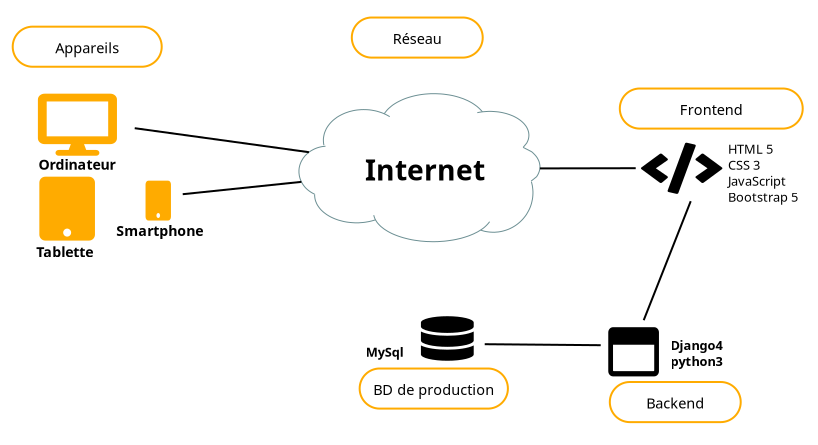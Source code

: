 <?xml version="1.0" encoding="UTF-8"?>
<dia:diagram xmlns:dia="http://www.lysator.liu.se/~alla/dia/">
  <dia:layer name="Arrière-plan" visible="true" connectable="true" active="true">
    <dia:object type="Flowchart - Box" version="0" id="O0">
      <dia:attribute name="obj_pos">
        <dia:point val="-2.405,0.393"/>
      </dia:attribute>
      <dia:attribute name="obj_bb">
        <dia:rectangle val="-2.455,0.343;38.376,22.503"/>
      </dia:attribute>
      <dia:attribute name="elem_corner">
        <dia:point val="-2.405,0.393"/>
      </dia:attribute>
      <dia:attribute name="elem_width">
        <dia:real val="40.73"/>
      </dia:attribute>
      <dia:attribute name="elem_height">
        <dia:real val="22.06"/>
      </dia:attribute>
      <dia:attribute name="border_color">
        <dia:color val="#ffffffff"/>
      </dia:attribute>
      <dia:attribute name="show_background">
        <dia:boolean val="true"/>
      </dia:attribute>
      <dia:attribute name="padding">
        <dia:real val="0.5"/>
      </dia:attribute>
      <dia:attribute name="text">
        <dia:composite type="text">
          <dia:attribute name="string">
            <dia:string>##</dia:string>
          </dia:attribute>
          <dia:attribute name="font">
            <dia:font family="sans" style="0" name="Helvetica"/>
          </dia:attribute>
          <dia:attribute name="height">
            <dia:real val="0.8"/>
          </dia:attribute>
          <dia:attribute name="pos">
            <dia:point val="17.96,11.617"/>
          </dia:attribute>
          <dia:attribute name="color">
            <dia:color val="#000000ff"/>
          </dia:attribute>
          <dia:attribute name="alignment">
            <dia:enum val="1"/>
          </dia:attribute>
        </dia:composite>
      </dia:attribute>
    </dia:object>
    <dia:object type="Standard - Path" version="0" id="O1">
      <dia:attribute name="obj_pos">
        <dia:point val="3.014,4.978"/>
      </dia:attribute>
      <dia:attribute name="obj_bb">
        <dia:rectangle val="-0.61,4.978;3.343,8.081"/>
      </dia:attribute>
      <dia:attribute name="meta">
        <dia:composite type="dict">
          <dia:attribute name="comment">
            <dia:string># Font Awesome Pro 5.15.4 by @fontawesome - https://fontawesome.com License - https://fontawesome.com/license (Commercial License) #</dia:string>
          </dia:attribute>
        </dia:composite>
      </dia:attribute>
      <dia:attribute name="bez_points">
        <dia:bezpoint type="moveto" p1="3.014,4.978"/>
        <dia:bezpoint type="lineto" p1="-0.28,4.978"/>
        <dia:bezpoint type="curveto" p1="-0.462,4.978" p2="-0.61,5.108" p3="-0.61,5.269"/>
        <dia:bezpoint type="lineto" p1="-0.61,7.208"/>
        <dia:bezpoint type="curveto" p1="-0.61,7.369" p2="-0.462,7.499" p3="-0.28,7.499"/>
        <dia:bezpoint type="lineto" p1="1.037,7.499"/>
        <dia:bezpoint type="lineto" p1="0.928,7.79"/>
        <dia:bezpoint type="lineto" p1="0.434,7.79"/>
        <dia:bezpoint type="curveto" p1="0.342,7.79" p2="0.269,7.855" p3="0.269,7.936"/>
        <dia:bezpoint type="curveto" p1="0.269,8.016" p2="0.342,8.081" p3="0.434,8.081"/>
        <dia:bezpoint type="lineto" p1="2.3,8.081"/>
        <dia:bezpoint type="curveto" p1="2.391,8.081" p2="2.465,8.016" p3="2.465,7.936"/>
        <dia:bezpoint type="curveto" p1="2.465,7.855" p2="2.391,7.79" p3="2.3,7.79"/>
        <dia:bezpoint type="lineto" p1="1.806,7.79"/>
        <dia:bezpoint type="lineto" p1="1.696,7.499"/>
        <dia:bezpoint type="lineto" p1="3.014,7.499"/>
        <dia:bezpoint type="curveto" p1="3.196,7.499" p2="3.343,7.369" p3="3.343,7.208"/>
        <dia:bezpoint type="lineto" p1="3.343,5.269"/>
        <dia:bezpoint type="curveto" p1="3.343,5.108" p2="3.196,4.978" p3="3.014,4.978"/>
        <dia:bezpoint type="moveto" p1="2.904,7.111"/>
        <dia:bezpoint type="lineto" p1="-0.17,7.111"/>
        <dia:bezpoint type="lineto" p1="-0.17,5.366"/>
        <dia:bezpoint type="lineto" p1="2.904,5.366"/>
        <dia:bezpoint type="lineto" p1="2.904,7.111"/>
      </dia:attribute>
      <dia:attribute name="stroke_or_fill">
        <dia:enum val="3"/>
      </dia:attribute>
      <dia:attribute name="line_width">
        <dia:real val="0"/>
      </dia:attribute>
      <dia:attribute name="line_colour">
        <dia:color val="#ffffff00"/>
      </dia:attribute>
      <dia:attribute name="line_style">
        <dia:enum val="0"/>
        <dia:real val="1"/>
      </dia:attribute>
      <dia:attribute name="line_join">
        <dia:enum val="0"/>
      </dia:attribute>
      <dia:attribute name="line_caps">
        <dia:enum val="0"/>
      </dia:attribute>
      <dia:attribute name="fill_colour">
        <dia:color val="#ffab00ff"/>
      </dia:attribute>
      <dia:attribute name="show_control_lines">
        <dia:boolean val="false"/>
      </dia:attribute>
      <dia:attribute name="pattern"/>
    </dia:object>
    <dia:object type="Standard - Path" version="0" id="O2">
      <dia:attribute name="obj_pos">
        <dia:point val="21.181,16.421"/>
      </dia:attribute>
      <dia:attribute name="obj_bb">
        <dia:rectangle val="18.541,16.103;21.181,18.331"/>
      </dia:attribute>
      <dia:attribute name="meta">
        <dia:composite type="dict">
          <dia:attribute name="comment">
            <dia:string># Font Awesome Pro 5.15.4 by @fontawesome - https://fontawesome.com License - https://fontawesome.com/license (Commercial License) #</dia:string>
          </dia:attribute>
        </dia:composite>
      </dia:attribute>
      <dia:attribute name="bez_points">
        <dia:bezpoint type="moveto" p1="21.181,16.421"/>
        <dia:bezpoint type="lineto" p1="21.181,16.62"/>
        <dia:bezpoint type="curveto" p1="21.181,16.796" p2="20.589,16.939" p3="19.861,16.939"/>
        <dia:bezpoint type="curveto" p1="19.132,16.939" p2="18.541,16.796" p3="18.541,16.62"/>
        <dia:bezpoint type="lineto" p1="18.541,16.421"/>
        <dia:bezpoint type="curveto" p1="18.541,16.246" p2="19.132,16.103" p3="19.861,16.103"/>
        <dia:bezpoint type="curveto" p1="20.589,16.103" p2="21.181,16.246" p3="21.181,16.421"/>
        <dia:bezpoint type="moveto" p1="21.181,16.869"/>
        <dia:bezpoint type="lineto" p1="21.181,17.317"/>
        <dia:bezpoint type="curveto" p1="21.181,17.492" p2="20.589,17.635" p3="19.861,17.635"/>
        <dia:bezpoint type="curveto" p1="19.132,17.635" p2="18.541,17.492" p3="18.541,17.317"/>
        <dia:bezpoint type="lineto" p1="18.541,16.869"/>
        <dia:bezpoint type="curveto" p1="18.824,17.013" p2="19.343,17.08" p3="19.861,17.08"/>
        <dia:bezpoint type="curveto" p1="20.378,17.08" p2="20.897,17.013" p3="21.181,16.869"/>
        <dia:bezpoint type="moveto" p1="21.181,17.565"/>
        <dia:bezpoint type="lineto" p1="21.181,18.013"/>
        <dia:bezpoint type="curveto" p1="21.181,18.188" p2="20.589,18.331" p3="19.861,18.331"/>
        <dia:bezpoint type="curveto" p1="19.132,18.331" p2="18.541,18.188" p3="18.541,18.013"/>
        <dia:bezpoint type="lineto" p1="18.541,17.565"/>
        <dia:bezpoint type="curveto" p1="18.824,17.709" p2="19.343,17.777" p3="19.861,17.777"/>
        <dia:bezpoint type="curveto" p1="20.378,17.777" p2="20.897,17.709" p3="21.181,17.565"/>
      </dia:attribute>
      <dia:attribute name="stroke_or_fill">
        <dia:enum val="3"/>
      </dia:attribute>
      <dia:attribute name="line_width">
        <dia:real val="0"/>
      </dia:attribute>
      <dia:attribute name="line_colour">
        <dia:color val="#ffffff00"/>
      </dia:attribute>
      <dia:attribute name="line_style">
        <dia:enum val="0"/>
        <dia:real val="1"/>
      </dia:attribute>
      <dia:attribute name="line_join">
        <dia:enum val="0"/>
      </dia:attribute>
      <dia:attribute name="line_caps">
        <dia:enum val="0"/>
      </dia:attribute>
      <dia:attribute name="fill_colour">
        <dia:color val="#000000ff"/>
      </dia:attribute>
      <dia:attribute name="show_control_lines">
        <dia:boolean val="false"/>
      </dia:attribute>
      <dia:attribute name="pattern"/>
    </dia:object>
    <dia:object type="Standard - Path" version="0" id="O3">
      <dia:attribute name="obj_pos">
        <dia:point val="30.206,16.653"/>
      </dia:attribute>
      <dia:attribute name="obj_bb">
        <dia:rectangle val="27.908,16.653;30.443,19.112"/>
      </dia:attribute>
      <dia:attribute name="meta">
        <dia:composite type="dict">
          <dia:attribute name="comment">
            <dia:string># Font Awesome Pro 5.15.4 by @fontawesome - https://fontawesome.com License - https://fontawesome.com/license (Commercial License) #</dia:string>
          </dia:attribute>
        </dia:composite>
      </dia:attribute>
      <dia:attribute name="bez_points">
        <dia:bezpoint type="moveto" p1="30.206,16.653"/>
        <dia:bezpoint type="lineto" p1="28.146,16.653"/>
        <dia:bezpoint type="curveto" p1="28.015,16.653" p2="27.908,16.771" p3="27.908,16.916"/>
        <dia:bezpoint type="lineto" p1="27.908,18.849"/>
        <dia:bezpoint type="curveto" p1="27.908,18.994" p2="28.015,19.112" p3="28.146,19.112"/>
        <dia:bezpoint type="lineto" p1="30.206,19.112"/>
        <dia:bezpoint type="curveto" p1="30.337,19.112" p2="30.443,18.994" p3="30.443,18.849"/>
        <dia:bezpoint type="lineto" p1="30.443,16.916"/>
        <dia:bezpoint type="curveto" p1="30.443,16.771" p2="30.337,16.653" p3="30.206,16.653"/>
        <dia:bezpoint type="moveto" p1="30.206,18.816"/>
        <dia:bezpoint type="curveto" p1="30.206,18.834" p2="30.192,18.849" p3="30.176,18.849"/>
        <dia:bezpoint type="lineto" p1="28.175,18.849"/>
        <dia:bezpoint type="curveto" p1="28.159,18.849" p2="28.146,18.834" p3="28.146,18.816"/>
        <dia:bezpoint type="lineto" p1="28.146,17.531"/>
        <dia:bezpoint type="lineto" p1="30.206,17.531"/>
        <dia:bezpoint type="lineto" p1="30.206,18.816"/>
      </dia:attribute>
      <dia:attribute name="stroke_or_fill">
        <dia:enum val="3"/>
      </dia:attribute>
      <dia:attribute name="line_width">
        <dia:real val="0"/>
      </dia:attribute>
      <dia:attribute name="line_colour">
        <dia:color val="#ffffff00"/>
      </dia:attribute>
      <dia:attribute name="line_style">
        <dia:enum val="0"/>
        <dia:real val="1"/>
      </dia:attribute>
      <dia:attribute name="line_join">
        <dia:enum val="0"/>
      </dia:attribute>
      <dia:attribute name="line_caps">
        <dia:enum val="0"/>
      </dia:attribute>
      <dia:attribute name="fill_colour">
        <dia:color val="#000000ff"/>
      </dia:attribute>
      <dia:attribute name="show_control_lines">
        <dia:boolean val="false"/>
      </dia:attribute>
      <dia:attribute name="pattern"/>
    </dia:object>
    <dia:object type="Standard - Path" version="0" id="O4">
      <dia:attribute name="obj_pos">
        <dia:point val="31.317,9.985"/>
      </dia:attribute>
      <dia:attribute name="obj_bb">
        <dia:rectangle val="29.543,7.428;33.615,9.987"/>
      </dia:attribute>
      <dia:attribute name="meta">
        <dia:composite type="dict">
          <dia:attribute name="comment">
            <dia:string># Font Awesome Pro 5.15.4 by @fontawesome - https://fontawesome.com License - https://fontawesome.com/license (Commercial License) #</dia:string>
          </dia:attribute>
        </dia:composite>
      </dia:attribute>
      <dia:attribute name="bez_points">
        <dia:bezpoint type="moveto" p1="31.317,9.985"/>
        <dia:bezpoint type="lineto" p1="30.929,9.896"/>
        <dia:bezpoint type="curveto" p1="30.889,9.887" p2="30.866,9.854" p3="30.877,9.822"/>
        <dia:bezpoint type="lineto" p1="31.746,7.471"/>
        <dia:bezpoint type="curveto" p1="31.757,7.439" p2="31.8,7.421" p3="31.84,7.43"/>
        <dia:bezpoint type="lineto" p1="32.228,7.519"/>
        <dia:bezpoint type="curveto" p1="32.269,7.528" p2="32.292,7.561" p3="32.281,7.593"/>
        <dia:bezpoint type="lineto" p1="31.412,9.944"/>
        <dia:bezpoint type="curveto" p1="31.4,9.976" p2="31.358,9.994" p3="31.317,9.985"/>
        <dia:bezpoint type="lineto" p1="31.317,9.985"/>
        <dia:bezpoint type="moveto" p1="30.592,9.424"/>
        <dia:bezpoint type="lineto" p1="30.869,9.192"/>
        <dia:bezpoint type="curveto" p1="30.898,9.168" p2="30.896,9.129" p3="30.864,9.106"/>
        <dia:bezpoint type="lineto" p1="30.288,8.708"/>
        <dia:bezpoint type="lineto" p1="30.864,8.309"/>
        <dia:bezpoint type="curveto" p1="30.896,8.287" p2="30.899,8.248" p3="30.869,8.223"/>
        <dia:bezpoint type="lineto" p1="30.592,7.991"/>
        <dia:bezpoint type="curveto" p1="30.564,7.967" p2="30.515,7.966" p3="30.484,7.989"/>
        <dia:bezpoint type="lineto" p1="29.567,8.664"/>
        <dia:bezpoint type="curveto" p1="29.535,8.687" p2="29.535,8.728" p3="29.567,8.751"/>
        <dia:bezpoint type="lineto" p1="30.484,9.426"/>
        <dia:bezpoint type="curveto" p1="30.515,9.449" p2="30.564,9.448" p3="30.592,9.424"/>
        <dia:bezpoint type="lineto" p1="30.592,9.424"/>
        <dia:bezpoint type="moveto" p1="32.674,9.427"/>
        <dia:bezpoint type="lineto" p1="33.59,8.752"/>
        <dia:bezpoint type="curveto" p1="33.623,8.728" p2="33.623,8.688" p3="33.59,8.664"/>
        <dia:bezpoint type="lineto" p1="32.674,7.988"/>
        <dia:bezpoint type="curveto" p1="32.643,7.966" p2="32.595,7.967" p3="32.566,7.991"/>
        <dia:bezpoint type="lineto" p1="32.289,8.223"/>
        <dia:bezpoint type="curveto" p1="32.26,8.247" p2="32.261,8.286" p3="32.294,8.309"/>
        <dia:bezpoint type="lineto" p1="32.87,8.708"/>
        <dia:bezpoint type="lineto" p1="32.294,9.106"/>
        <dia:bezpoint type="curveto" p1="32.261,9.129" p2="32.259,9.168" p3="32.289,9.192"/>
        <dia:bezpoint type="lineto" p1="32.566,9.424"/>
        <dia:bezpoint type="curveto" p1="32.594,9.448" p2="32.642,9.449" p3="32.674,9.427"/>
        <dia:bezpoint type="lineto" p1="32.674,9.427"/>
      </dia:attribute>
      <dia:attribute name="stroke_or_fill">
        <dia:enum val="3"/>
      </dia:attribute>
      <dia:attribute name="line_width">
        <dia:real val="0"/>
      </dia:attribute>
      <dia:attribute name="line_colour">
        <dia:color val="#ffffff00"/>
      </dia:attribute>
      <dia:attribute name="line_style">
        <dia:enum val="0"/>
        <dia:real val="1"/>
      </dia:attribute>
      <dia:attribute name="line_join">
        <dia:enum val="0"/>
      </dia:attribute>
      <dia:attribute name="line_caps">
        <dia:enum val="0"/>
      </dia:attribute>
      <dia:attribute name="fill_colour">
        <dia:color val="#000000ff"/>
      </dia:attribute>
      <dia:attribute name="show_control_lines">
        <dia:boolean val="false"/>
      </dia:attribute>
      <dia:attribute name="pattern"/>
    </dia:object>
    <dia:object type="Standard - Path" version="0" id="O5">
      <dia:attribute name="obj_pos">
        <dia:point val="1.945,9.128"/>
      </dia:attribute>
      <dia:attribute name="obj_bb">
        <dia:rectangle val="-0.538,9.128;2.243,12.322"/>
      </dia:attribute>
      <dia:attribute name="meta">
        <dia:composite type="dict">
          <dia:attribute name="comment">
            <dia:string># Font Awesome Pro 5.15.4 by @fontawesome - https://fontawesome.com License - https://fontawesome.com/license (Commercial License) #</dia:string>
          </dia:attribute>
        </dia:composite>
      </dia:attribute>
      <dia:attribute name="bez_points">
        <dia:bezpoint type="moveto" p1="1.945,9.128"/>
        <dia:bezpoint type="lineto" p1="-0.24,9.128"/>
        <dia:bezpoint type="curveto" p1="-0.405,9.128" p2="-0.538,9.262" p3="-0.538,9.428"/>
        <dia:bezpoint type="lineto" p1="-0.538,12.023"/>
        <dia:bezpoint type="curveto" p1="-0.538,12.188" p2="-0.405,12.322" p3="-0.24,12.322"/>
        <dia:bezpoint type="lineto" p1="1.945,12.322"/>
        <dia:bezpoint type="curveto" p1="2.11,12.322" p2="2.243,12.188" p3="2.243,12.023"/>
        <dia:bezpoint type="lineto" p1="2.243,9.428"/>
        <dia:bezpoint type="curveto" p1="2.243,9.262" p2="2.11,9.128" p3="1.945,9.128"/>
        <dia:bezpoint type="moveto" p1="0.852,12.123"/>
        <dia:bezpoint type="curveto" p1="0.743,12.123" p2="0.654,12.034" p3="0.654,11.923"/>
        <dia:bezpoint type="curveto" p1="0.654,11.813" p2="0.743,11.723" p3="0.852,11.723"/>
        <dia:bezpoint type="curveto" p1="0.962,11.723" p2="1.051,11.813" p3="1.051,11.923"/>
        <dia:bezpoint type="curveto" p1="1.051,12.034" p2="0.962,12.123" p3="0.852,12.123"/>
      </dia:attribute>
      <dia:attribute name="stroke_or_fill">
        <dia:enum val="3"/>
      </dia:attribute>
      <dia:attribute name="line_width">
        <dia:real val="0"/>
      </dia:attribute>
      <dia:attribute name="line_colour">
        <dia:color val="#ffffff00"/>
      </dia:attribute>
      <dia:attribute name="line_style">
        <dia:enum val="0"/>
        <dia:real val="1"/>
      </dia:attribute>
      <dia:attribute name="line_join">
        <dia:enum val="0"/>
      </dia:attribute>
      <dia:attribute name="line_caps">
        <dia:enum val="0"/>
      </dia:attribute>
      <dia:attribute name="fill_colour">
        <dia:color val="#ffab00ff"/>
      </dia:attribute>
      <dia:attribute name="show_control_lines">
        <dia:boolean val="false"/>
      </dia:attribute>
      <dia:attribute name="pattern"/>
    </dia:object>
    <dia:object type="Standard - Path" version="0" id="O6">
      <dia:attribute name="obj_pos">
        <dia:point val="5.907,9.328"/>
      </dia:attribute>
      <dia:attribute name="obj_bb">
        <dia:rectangle val="4.772,9.328;6.043,11.318"/>
      </dia:attribute>
      <dia:attribute name="meta">
        <dia:composite type="dict">
          <dia:attribute name="comment">
            <dia:string># Font Awesome Pro 5.15.4 by @fontawesome - https://fontawesome.com License - https://fontawesome.com/license (Commercial License) #</dia:string>
          </dia:attribute>
        </dia:composite>
      </dia:attribute>
      <dia:attribute name="bez_points">
        <dia:bezpoint type="moveto" p1="5.907,9.328"/>
        <dia:bezpoint type="lineto" p1="4.908,9.328"/>
        <dia:bezpoint type="curveto" p1="4.833,9.328" p2="4.772,9.412" p3="4.772,9.515"/>
        <dia:bezpoint type="lineto" p1="4.772,11.131"/>
        <dia:bezpoint type="curveto" p1="4.772,11.234" p2="4.833,11.318" p3="4.908,11.318"/>
        <dia:bezpoint type="lineto" p1="5.907,11.318"/>
        <dia:bezpoint type="curveto" p1="5.982,11.318" p2="6.043,11.234" p3="6.043,11.131"/>
        <dia:bezpoint type="lineto" p1="6.043,9.515"/>
        <dia:bezpoint type="curveto" p1="6.043,9.412" p2="5.982,9.328" p3="5.907,9.328"/>
        <dia:bezpoint type="moveto" p1="5.408,11.193"/>
        <dia:bezpoint type="curveto" p1="5.357,11.193" p2="5.317,11.138" p3="5.317,11.069"/>
        <dia:bezpoint type="curveto" p1="5.317,11.0" p2="5.357,10.944" p3="5.408,10.944"/>
        <dia:bezpoint type="curveto" p1="5.458,10.944" p2="5.498,11.0" p3="5.498,11.069"/>
        <dia:bezpoint type="curveto" p1="5.498,11.138" p2="5.458,11.193" p3="5.408,11.193"/>
      </dia:attribute>
      <dia:attribute name="stroke_or_fill">
        <dia:enum val="3"/>
      </dia:attribute>
      <dia:attribute name="line_width">
        <dia:real val="0"/>
      </dia:attribute>
      <dia:attribute name="line_colour">
        <dia:color val="#ffffff00"/>
      </dia:attribute>
      <dia:attribute name="line_style">
        <dia:enum val="0"/>
        <dia:real val="1"/>
      </dia:attribute>
      <dia:attribute name="line_join">
        <dia:enum val="0"/>
      </dia:attribute>
      <dia:attribute name="line_caps">
        <dia:enum val="0"/>
      </dia:attribute>
      <dia:attribute name="fill_colour">
        <dia:color val="#ffab00ff"/>
      </dia:attribute>
      <dia:attribute name="show_control_lines">
        <dia:boolean val="false"/>
      </dia:attribute>
      <dia:attribute name="pattern"/>
    </dia:object>
    <dia:object type="Standard - Text" version="1" id="O7">
      <dia:attribute name="obj_pos">
        <dia:point val="-0.581,8.776"/>
      </dia:attribute>
      <dia:attribute name="obj_bb">
        <dia:rectangle val="-0.581,8.121;3.756,8.942"/>
      </dia:attribute>
      <dia:attribute name="text">
        <dia:composite type="text">
          <dia:attribute name="string">
            <dia:string>#Ordinateur#</dia:string>
          </dia:attribute>
          <dia:attribute name="font">
            <dia:font family="sans" style="80" name="Helvetica-Bold"/>
          </dia:attribute>
          <dia:attribute name="height">
            <dia:real val="0.882"/>
          </dia:attribute>
          <dia:attribute name="pos">
            <dia:point val="-0.581,8.776"/>
          </dia:attribute>
          <dia:attribute name="color">
            <dia:color val="#000000ff"/>
          </dia:attribute>
          <dia:attribute name="alignment">
            <dia:enum val="0"/>
          </dia:attribute>
        </dia:composite>
      </dia:attribute>
      <dia:attribute name="valign">
        <dia:enum val="3"/>
      </dia:attribute>
    </dia:object>
    <dia:object type="Standard - Text" version="1" id="O8">
      <dia:attribute name="obj_pos">
        <dia:point val="-0.69,13.149"/>
      </dia:attribute>
      <dia:attribute name="obj_bb">
        <dia:rectangle val="-0.69,12.495;2.553,13.316"/>
      </dia:attribute>
      <dia:attribute name="text">
        <dia:composite type="text">
          <dia:attribute name="string">
            <dia:string>#Tablette#</dia:string>
          </dia:attribute>
          <dia:attribute name="font">
            <dia:font family="sans" style="80" name="Helvetica-Bold"/>
          </dia:attribute>
          <dia:attribute name="height">
            <dia:real val="0.882"/>
          </dia:attribute>
          <dia:attribute name="pos">
            <dia:point val="-0.69,13.149"/>
          </dia:attribute>
          <dia:attribute name="color">
            <dia:color val="#000000ff"/>
          </dia:attribute>
          <dia:attribute name="alignment">
            <dia:enum val="0"/>
          </dia:attribute>
        </dia:composite>
      </dia:attribute>
      <dia:attribute name="valign">
        <dia:enum val="3"/>
      </dia:attribute>
    </dia:object>
    <dia:object type="Standard - Text" version="1" id="O9">
      <dia:attribute name="obj_pos">
        <dia:point val="3.313,12.087"/>
      </dia:attribute>
      <dia:attribute name="obj_bb">
        <dia:rectangle val="3.313,11.432;8.188,12.254"/>
      </dia:attribute>
      <dia:attribute name="text">
        <dia:composite type="text">
          <dia:attribute name="string">
            <dia:string>#Smartphone#</dia:string>
          </dia:attribute>
          <dia:attribute name="font">
            <dia:font family="sans" style="80" name="Helvetica-Bold"/>
          </dia:attribute>
          <dia:attribute name="height">
            <dia:real val="0.882"/>
          </dia:attribute>
          <dia:attribute name="pos">
            <dia:point val="3.313,12.087"/>
          </dia:attribute>
          <dia:attribute name="color">
            <dia:color val="#000000ff"/>
          </dia:attribute>
          <dia:attribute name="alignment">
            <dia:enum val="0"/>
          </dia:attribute>
        </dia:composite>
      </dia:attribute>
      <dia:attribute name="valign">
        <dia:enum val="3"/>
      </dia:attribute>
    </dia:object>
    <dia:object type="Cisco - Cloud White" version="1" id="O10">
      <dia:attribute name="obj_pos">
        <dia:point val="12.443,4.978"/>
      </dia:attribute>
      <dia:attribute name="obj_bb">
        <dia:rectangle val="12.442,4.977;24.494,12.379"/>
      </dia:attribute>
      <dia:attribute name="meta">
        <dia:composite type="dict"/>
      </dia:attribute>
      <dia:attribute name="elem_corner">
        <dia:point val="12.443,4.978"/>
      </dia:attribute>
      <dia:attribute name="elem_width">
        <dia:real val="12.05"/>
      </dia:attribute>
      <dia:attribute name="elem_height">
        <dia:real val="7.4"/>
      </dia:attribute>
      <dia:attribute name="line_width">
        <dia:real val="0.1"/>
      </dia:attribute>
      <dia:attribute name="line_colour">
        <dia:color val="#ffab00ff"/>
      </dia:attribute>
      <dia:attribute name="fill_colour">
        <dia:color val="#ffffffff"/>
      </dia:attribute>
      <dia:attribute name="show_background">
        <dia:boolean val="true"/>
      </dia:attribute>
      <dia:attribute name="line_style">
        <dia:enum val="0"/>
        <dia:real val="1"/>
      </dia:attribute>
      <dia:attribute name="flip_horizontal">
        <dia:boolean val="false"/>
      </dia:attribute>
      <dia:attribute name="flip_vertical">
        <dia:boolean val="false"/>
      </dia:attribute>
      <dia:attribute name="subscale">
        <dia:real val="1"/>
      </dia:attribute>
    </dia:object>
    <dia:object type="Standard - Text" version="1" id="O11">
      <dia:attribute name="obj_pos">
        <dia:point val="15.748,9.323"/>
      </dia:attribute>
      <dia:attribute name="obj_bb">
        <dia:rectangle val="15.748,8.013;22.243,9.656"/>
      </dia:attribute>
      <dia:attribute name="text">
        <dia:composite type="text">
          <dia:attribute name="string">
            <dia:string>#Internet#</dia:string>
          </dia:attribute>
          <dia:attribute name="font">
            <dia:font family="sans" style="80" name="Helvetica-Bold"/>
          </dia:attribute>
          <dia:attribute name="height">
            <dia:real val="1.764"/>
          </dia:attribute>
          <dia:attribute name="pos">
            <dia:point val="15.748,9.323"/>
          </dia:attribute>
          <dia:attribute name="color">
            <dia:color val="#000000ff"/>
          </dia:attribute>
          <dia:attribute name="alignment">
            <dia:enum val="0"/>
          </dia:attribute>
        </dia:composite>
      </dia:attribute>
      <dia:attribute name="valign">
        <dia:enum val="3"/>
      </dia:attribute>
    </dia:object>
    <dia:object type="Flowchart - Box" version="0" id="O12">
      <dia:attribute name="obj_pos">
        <dia:point val="-1.869,1.625"/>
      </dia:attribute>
      <dia:attribute name="obj_bb">
        <dia:rectangle val="-1.919,1.575;5.631,3.681"/>
      </dia:attribute>
      <dia:attribute name="elem_corner">
        <dia:point val="-1.869,1.625"/>
      </dia:attribute>
      <dia:attribute name="elem_width">
        <dia:real val="7.45"/>
      </dia:attribute>
      <dia:attribute name="elem_height">
        <dia:real val="2.006"/>
      </dia:attribute>
      <dia:attribute name="border_color">
        <dia:color val="#ffab00ff"/>
      </dia:attribute>
      <dia:attribute name="show_background">
        <dia:boolean val="true"/>
      </dia:attribute>
      <dia:attribute name="corner_radius">
        <dia:real val="1"/>
      </dia:attribute>
      <dia:attribute name="padding">
        <dia:real val="0.5"/>
      </dia:attribute>
      <dia:attribute name="text">
        <dia:composite type="text">
          <dia:attribute name="string">
            <dia:string>#Appareils#</dia:string>
          </dia:attribute>
          <dia:attribute name="font">
            <dia:font family="sans" style="0" name="Helvetica"/>
          </dia:attribute>
          <dia:attribute name="height">
            <dia:real val="0.906"/>
          </dia:attribute>
          <dia:attribute name="pos">
            <dia:point val="1.856,2.848"/>
          </dia:attribute>
          <dia:attribute name="color">
            <dia:color val="#000000ff"/>
          </dia:attribute>
          <dia:attribute name="alignment">
            <dia:enum val="1"/>
          </dia:attribute>
        </dia:composite>
      </dia:attribute>
    </dia:object>
    <dia:object type="Flowchart - Box" version="0" id="O13">
      <dia:attribute name="obj_pos">
        <dia:point val="15.086,1.168"/>
      </dia:attribute>
      <dia:attribute name="obj_bb">
        <dia:rectangle val="15.036,1.118;21.681,3.224"/>
      </dia:attribute>
      <dia:attribute name="elem_corner">
        <dia:point val="15.086,1.168"/>
      </dia:attribute>
      <dia:attribute name="elem_width">
        <dia:real val="6.545"/>
      </dia:attribute>
      <dia:attribute name="elem_height">
        <dia:real val="2.006"/>
      </dia:attribute>
      <dia:attribute name="border_color">
        <dia:color val="#ffab00ff"/>
      </dia:attribute>
      <dia:attribute name="show_background">
        <dia:boolean val="true"/>
      </dia:attribute>
      <dia:attribute name="corner_radius">
        <dia:real val="1"/>
      </dia:attribute>
      <dia:attribute name="padding">
        <dia:real val="0.5"/>
      </dia:attribute>
      <dia:attribute name="text">
        <dia:composite type="text">
          <dia:attribute name="string">
            <dia:string>#Réseau#</dia:string>
          </dia:attribute>
          <dia:attribute name="font">
            <dia:font family="sans" style="0" name="Helvetica"/>
          </dia:attribute>
          <dia:attribute name="height">
            <dia:real val="0.906"/>
          </dia:attribute>
          <dia:attribute name="pos">
            <dia:point val="18.358,2.391"/>
          </dia:attribute>
          <dia:attribute name="color">
            <dia:color val="#000000ff"/>
          </dia:attribute>
          <dia:attribute name="alignment">
            <dia:enum val="1"/>
          </dia:attribute>
        </dia:composite>
      </dia:attribute>
    </dia:object>
    <dia:object type="Flowchart - Box" version="0" id="O14">
      <dia:attribute name="obj_pos">
        <dia:point val="28.486,4.718"/>
      </dia:attribute>
      <dia:attribute name="obj_bb">
        <dia:rectangle val="28.436,4.668;37.681,6.774"/>
      </dia:attribute>
      <dia:attribute name="elem_corner">
        <dia:point val="28.486,4.718"/>
      </dia:attribute>
      <dia:attribute name="elem_width">
        <dia:real val="9.145"/>
      </dia:attribute>
      <dia:attribute name="elem_height">
        <dia:real val="2.006"/>
      </dia:attribute>
      <dia:attribute name="border_color">
        <dia:color val="#ffab00ff"/>
      </dia:attribute>
      <dia:attribute name="show_background">
        <dia:boolean val="true"/>
      </dia:attribute>
      <dia:attribute name="corner_radius">
        <dia:real val="1"/>
      </dia:attribute>
      <dia:attribute name="padding">
        <dia:real val="0.5"/>
      </dia:attribute>
      <dia:attribute name="text">
        <dia:composite type="text">
          <dia:attribute name="string">
            <dia:string>#Frontend#</dia:string>
          </dia:attribute>
          <dia:attribute name="font">
            <dia:font family="sans" style="0" name="Helvetica"/>
          </dia:attribute>
          <dia:attribute name="height">
            <dia:real val="0.906"/>
          </dia:attribute>
          <dia:attribute name="pos">
            <dia:point val="33.058,5.941"/>
          </dia:attribute>
          <dia:attribute name="color">
            <dia:color val="#000000ff"/>
          </dia:attribute>
          <dia:attribute name="alignment">
            <dia:enum val="1"/>
          </dia:attribute>
        </dia:composite>
      </dia:attribute>
    </dia:object>
    <dia:object type="Flowchart - Box" version="0" id="O15">
      <dia:attribute name="obj_pos">
        <dia:point val="27.986,19.393"/>
      </dia:attribute>
      <dia:attribute name="obj_bb">
        <dia:rectangle val="27.936,19.343;34.581,21.449"/>
      </dia:attribute>
      <dia:attribute name="elem_corner">
        <dia:point val="27.986,19.393"/>
      </dia:attribute>
      <dia:attribute name="elem_width">
        <dia:real val="6.545"/>
      </dia:attribute>
      <dia:attribute name="elem_height">
        <dia:real val="2.006"/>
      </dia:attribute>
      <dia:attribute name="border_color">
        <dia:color val="#ffab00ff"/>
      </dia:attribute>
      <dia:attribute name="show_background">
        <dia:boolean val="true"/>
      </dia:attribute>
      <dia:attribute name="corner_radius">
        <dia:real val="1"/>
      </dia:attribute>
      <dia:attribute name="padding">
        <dia:real val="0.5"/>
      </dia:attribute>
      <dia:attribute name="text">
        <dia:composite type="text">
          <dia:attribute name="string">
            <dia:string>#Backend#</dia:string>
          </dia:attribute>
          <dia:attribute name="font">
            <dia:font family="sans" style="0" name="Helvetica"/>
          </dia:attribute>
          <dia:attribute name="height">
            <dia:real val="0.906"/>
          </dia:attribute>
          <dia:attribute name="pos">
            <dia:point val="31.258,20.616"/>
          </dia:attribute>
          <dia:attribute name="color">
            <dia:color val="#000000ff"/>
          </dia:attribute>
          <dia:attribute name="alignment">
            <dia:enum val="1"/>
          </dia:attribute>
        </dia:composite>
      </dia:attribute>
    </dia:object>
    <dia:object type="Standard - Text" version="1" id="O16">
      <dia:attribute name="obj_pos">
        <dia:point val="33.893,7.978"/>
      </dia:attribute>
      <dia:attribute name="obj_bb">
        <dia:rectangle val="33.893,7.384;37.623,10.529"/>
      </dia:attribute>
      <dia:attribute name="text">
        <dia:composite type="text">
          <dia:attribute name="string">
            <dia:string>#HTML 5
CSS 3
JavaScript
Bootstrap 5#</dia:string>
          </dia:attribute>
          <dia:attribute name="font">
            <dia:font family="sans" style="0" name="Helvetica"/>
          </dia:attribute>
          <dia:attribute name="height">
            <dia:real val="0.8"/>
          </dia:attribute>
          <dia:attribute name="pos">
            <dia:point val="33.893,7.978"/>
          </dia:attribute>
          <dia:attribute name="color">
            <dia:color val="#000000ff"/>
          </dia:attribute>
          <dia:attribute name="alignment">
            <dia:enum val="0"/>
          </dia:attribute>
        </dia:composite>
      </dia:attribute>
      <dia:attribute name="valign">
        <dia:enum val="3"/>
      </dia:attribute>
    </dia:object>
    <dia:object type="Flowchart - Box" version="0" id="O17">
      <dia:attribute name="obj_pos">
        <dia:point val="15.478,18.718"/>
      </dia:attribute>
      <dia:attribute name="obj_bb">
        <dia:rectangle val="15.428,18.668;22.941,20.774"/>
      </dia:attribute>
      <dia:attribute name="elem_corner">
        <dia:point val="15.478,18.718"/>
      </dia:attribute>
      <dia:attribute name="elem_width">
        <dia:real val="7.412"/>
      </dia:attribute>
      <dia:attribute name="elem_height">
        <dia:real val="2.006"/>
      </dia:attribute>
      <dia:attribute name="border_color">
        <dia:color val="#ffab00ff"/>
      </dia:attribute>
      <dia:attribute name="show_background">
        <dia:boolean val="true"/>
      </dia:attribute>
      <dia:attribute name="corner_radius">
        <dia:real val="1"/>
      </dia:attribute>
      <dia:attribute name="padding">
        <dia:real val="0.5"/>
      </dia:attribute>
      <dia:attribute name="text">
        <dia:composite type="text">
          <dia:attribute name="string">
            <dia:string>#BD de production#</dia:string>
          </dia:attribute>
          <dia:attribute name="font">
            <dia:font family="sans" style="0" name="Helvetica"/>
          </dia:attribute>
          <dia:attribute name="height">
            <dia:real val="0.906"/>
          </dia:attribute>
          <dia:attribute name="pos">
            <dia:point val="19.184,19.941"/>
          </dia:attribute>
          <dia:attribute name="color">
            <dia:color val="#000000ff"/>
          </dia:attribute>
          <dia:attribute name="alignment">
            <dia:enum val="1"/>
          </dia:attribute>
        </dia:composite>
      </dia:attribute>
    </dia:object>
    <dia:object type="Standard - Text" version="1" id="O18">
      <dia:attribute name="obj_pos">
        <dia:point val="15.781,18.128"/>
      </dia:attribute>
      <dia:attribute name="obj_bb">
        <dia:rectangle val="15.781,17.534;17.973,18.279"/>
      </dia:attribute>
      <dia:attribute name="text">
        <dia:composite type="text">
          <dia:attribute name="string">
            <dia:string>#MySql#</dia:string>
          </dia:attribute>
          <dia:attribute name="font">
            <dia:font family="sans" style="80" name="Helvetica-Bold"/>
          </dia:attribute>
          <dia:attribute name="height">
            <dia:real val="0.8"/>
          </dia:attribute>
          <dia:attribute name="pos">
            <dia:point val="15.781,18.128"/>
          </dia:attribute>
          <dia:attribute name="color">
            <dia:color val="#000000ff"/>
          </dia:attribute>
          <dia:attribute name="alignment">
            <dia:enum val="0"/>
          </dia:attribute>
        </dia:composite>
      </dia:attribute>
      <dia:attribute name="valign">
        <dia:enum val="3"/>
      </dia:attribute>
    </dia:object>
    <dia:object type="Standard - Line" version="0" id="O19">
      <dia:attribute name="obj_pos">
        <dia:point val="32.031,10.353"/>
      </dia:attribute>
      <dia:attribute name="obj_bb">
        <dia:rectangle val="29.616,10.288;32.096,16.368"/>
      </dia:attribute>
      <dia:attribute name="conn_endpoints">
        <dia:point val="32.031,10.353"/>
        <dia:point val="29.681,16.303"/>
      </dia:attribute>
      <dia:attribute name="numcp">
        <dia:int val="1"/>
      </dia:attribute>
    </dia:object>
    <dia:object type="Standard - Line" version="0" id="O20">
      <dia:attribute name="obj_pos">
        <dia:point val="27.531,17.553"/>
      </dia:attribute>
      <dia:attribute name="obj_bb">
        <dia:rectangle val="21.68,17.453;27.581,17.603"/>
      </dia:attribute>
      <dia:attribute name="conn_endpoints">
        <dia:point val="27.531,17.553"/>
        <dia:point val="21.731,17.503"/>
      </dia:attribute>
      <dia:attribute name="numcp">
        <dia:int val="1"/>
      </dia:attribute>
    </dia:object>
    <dia:object type="Standard - Line" version="0" id="O21">
      <dia:attribute name="obj_pos">
        <dia:point val="29.281,8.703"/>
      </dia:attribute>
      <dia:attribute name="obj_bb">
        <dia:rectangle val="24.44,8.653;29.331,8.764"/>
      </dia:attribute>
      <dia:attribute name="conn_endpoints">
        <dia:point val="29.281,8.703"/>
        <dia:point val="24.49,8.714"/>
      </dia:attribute>
      <dia:attribute name="numcp">
        <dia:int val="1"/>
      </dia:attribute>
      <dia:connections>
        <dia:connection handle="1" to="O10" connection="14"/>
      </dia:connections>
    </dia:object>
    <dia:object type="Standard - Line" version="0" id="O22">
      <dia:attribute name="obj_pos">
        <dia:point val="12.943,7.904"/>
      </dia:attribute>
      <dia:attribute name="obj_bb">
        <dia:rectangle val="4.174,6.647;12.999,7.96"/>
      </dia:attribute>
      <dia:attribute name="conn_endpoints">
        <dia:point val="12.943,7.904"/>
        <dia:point val="4.231,6.703"/>
      </dia:attribute>
      <dia:attribute name="numcp">
        <dia:int val="1"/>
      </dia:attribute>
      <dia:connections>
        <dia:connection handle="0" to="O10" connection="14"/>
      </dia:connections>
    </dia:object>
    <dia:object type="Standard - Line" version="0" id="O23">
      <dia:attribute name="obj_pos">
        <dia:point val="12.565,9.386"/>
      </dia:attribute>
      <dia:attribute name="obj_bb">
        <dia:rectangle val="6.576,9.331;12.619,10.058"/>
      </dia:attribute>
      <dia:attribute name="conn_endpoints">
        <dia:point val="12.565,9.386"/>
        <dia:point val="6.631,10.003"/>
      </dia:attribute>
      <dia:attribute name="numcp">
        <dia:int val="1"/>
      </dia:attribute>
      <dia:connections>
        <dia:connection handle="0" to="O10" connection="14"/>
      </dia:connections>
    </dia:object>
    <dia:object type="Standard - Text" version="1" id="O24">
      <dia:attribute name="obj_pos">
        <dia:point val="31.024,17.791"/>
      </dia:attribute>
      <dia:attribute name="obj_bb">
        <dia:rectangle val="31.024,17.197;34.006,18.742"/>
      </dia:attribute>
      <dia:attribute name="text">
        <dia:composite type="text">
          <dia:attribute name="string">
            <dia:string>#Django4
python3#</dia:string>
          </dia:attribute>
          <dia:attribute name="font">
            <dia:font family="sans" style="80" name="Helvetica-Bold"/>
          </dia:attribute>
          <dia:attribute name="height">
            <dia:real val="0.8"/>
          </dia:attribute>
          <dia:attribute name="pos">
            <dia:point val="31.024,17.791"/>
          </dia:attribute>
          <dia:attribute name="color">
            <dia:color val="#000000ff"/>
          </dia:attribute>
          <dia:attribute name="alignment">
            <dia:enum val="0"/>
          </dia:attribute>
        </dia:composite>
      </dia:attribute>
      <dia:attribute name="valign">
        <dia:enum val="3"/>
      </dia:attribute>
    </dia:object>
  </dia:layer>
</dia:diagram>
